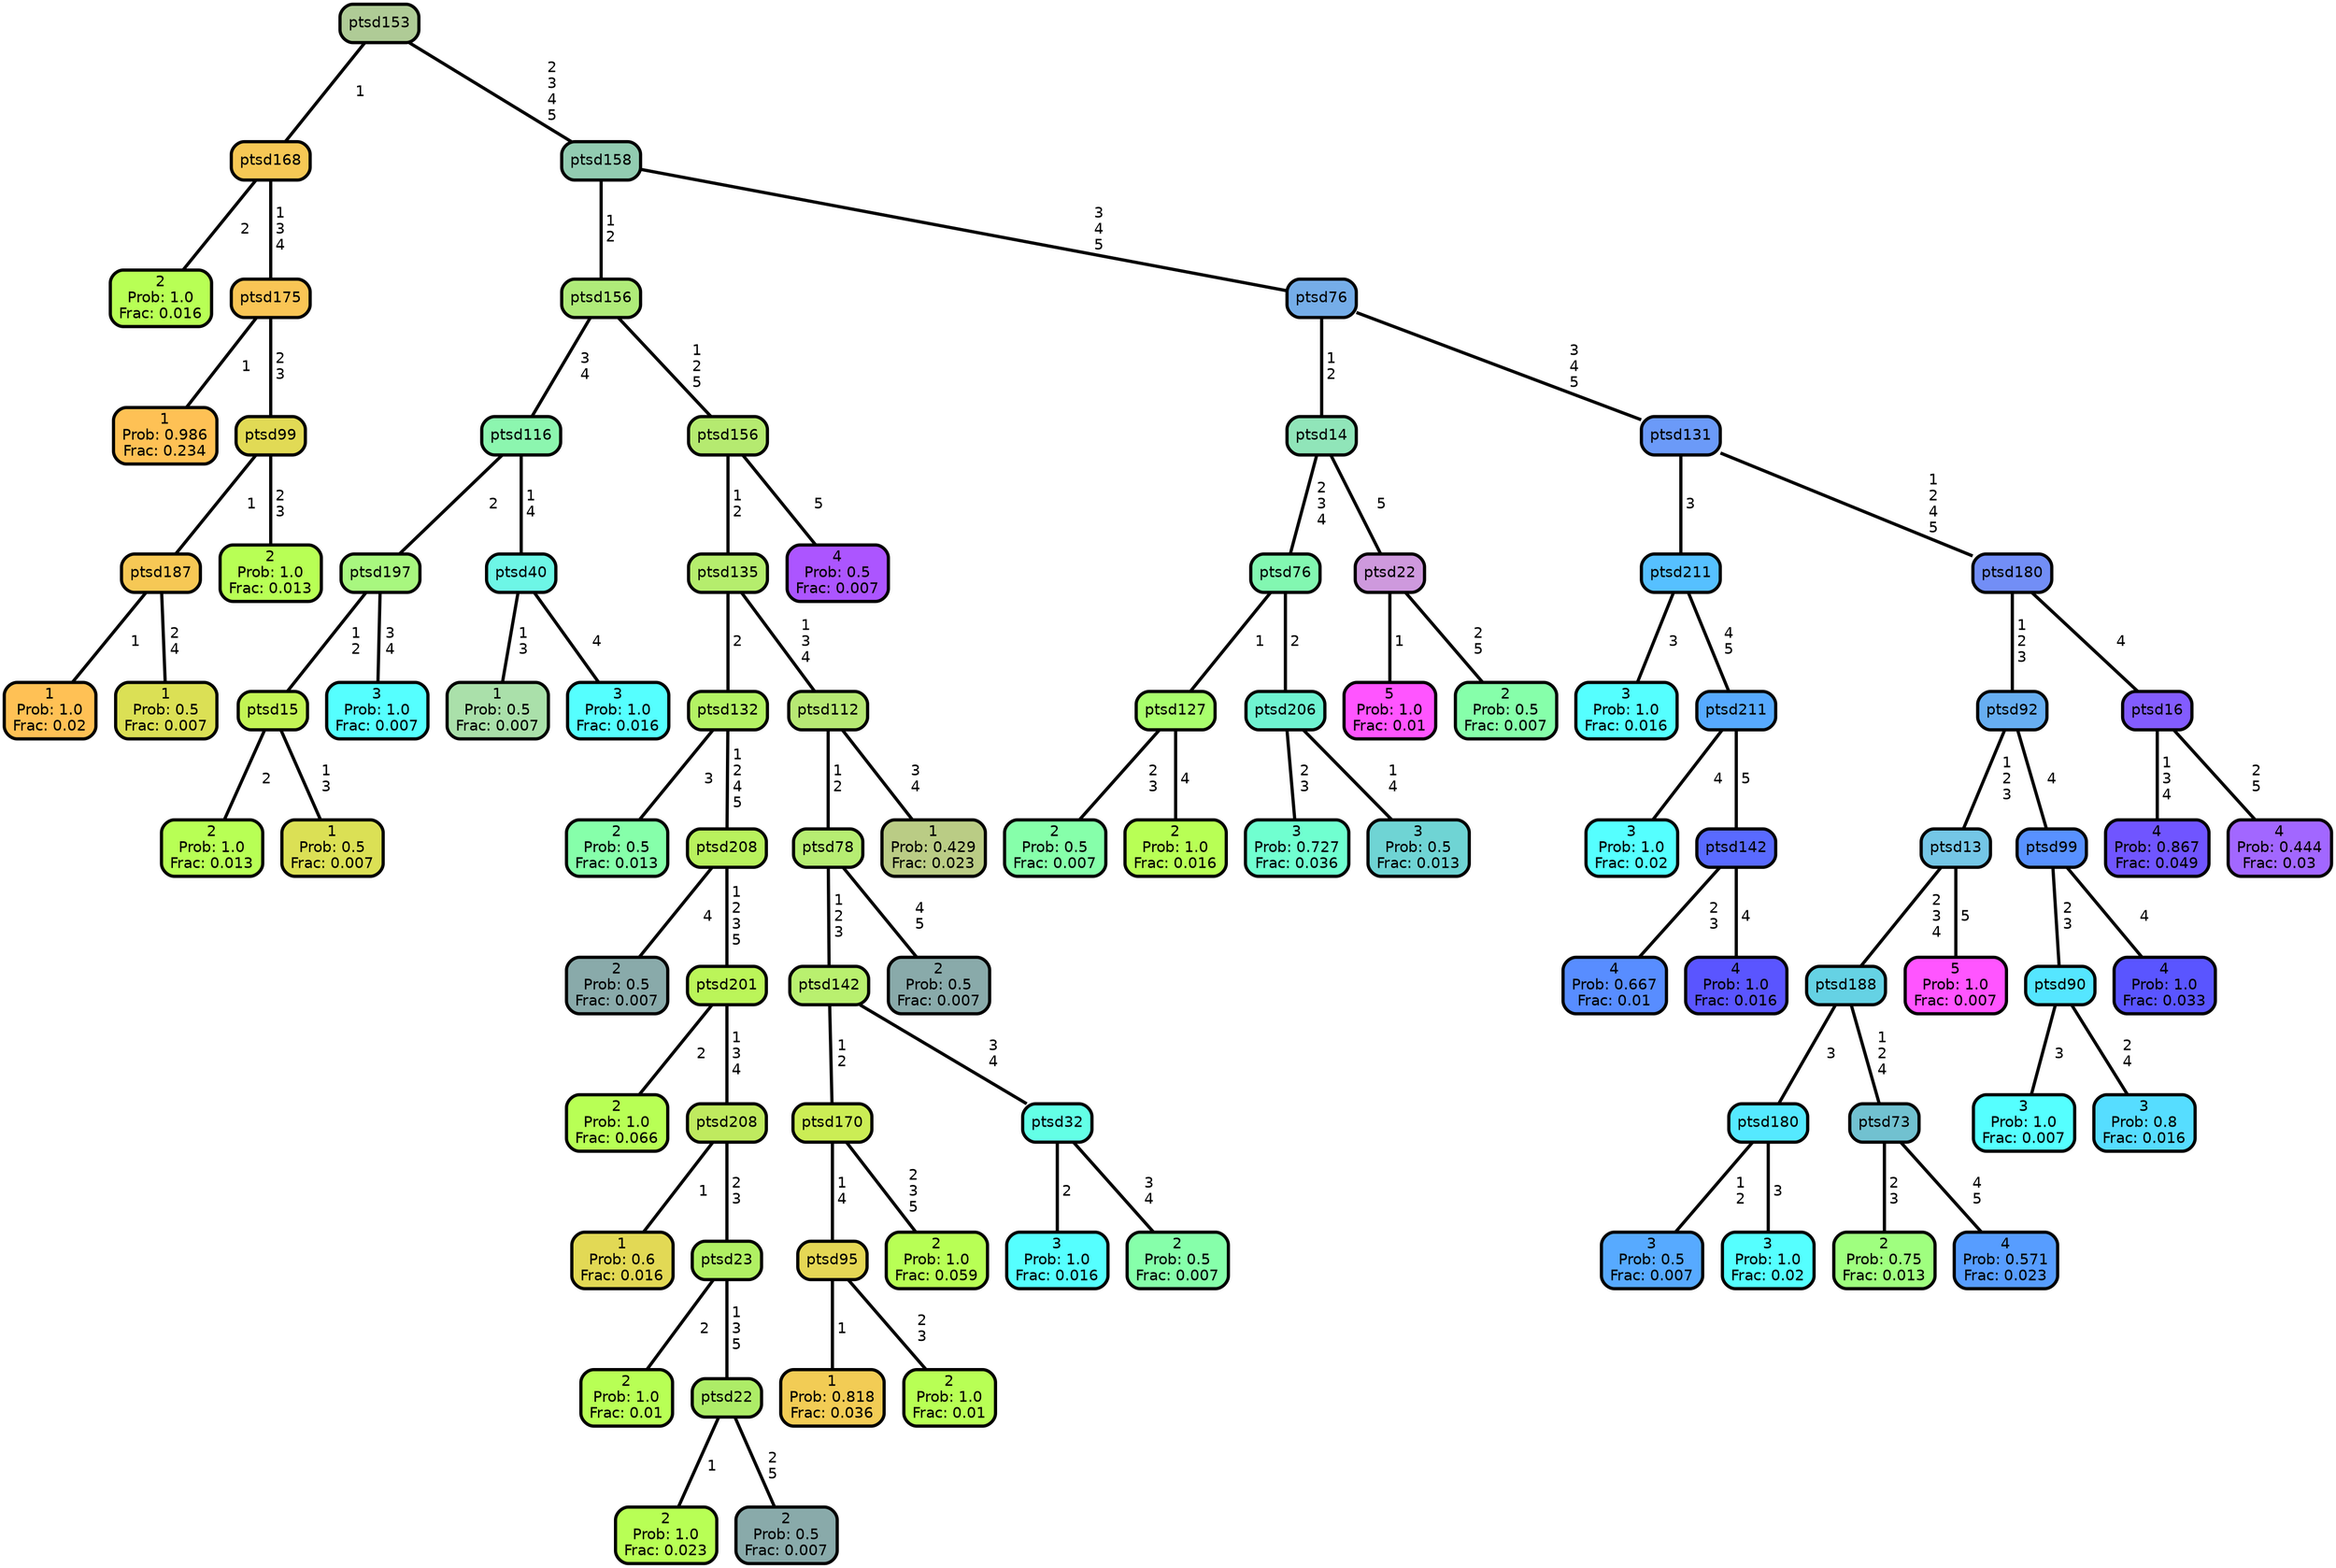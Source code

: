 graph Tree {
node [shape=box, style="filled, rounded",color="black",penwidth="3",fontcolor="black",                 fontname=helvetica] ;
graph [ranksep="0 equally", splines=straight,                 bgcolor=transparent, dpi=200] ;
edge [fontname=helvetica, color=black] ;
0 [label="2
Prob: 1.0
Frac: 0.016", fillcolor="#b8ff55"] ;
1 [label="ptsd168", fillcolor="#f6c855"] ;
2 [label="1
Prob: 0.986
Frac: 0.234", fillcolor="#fec155"] ;
3 [label="ptsd175", fillcolor="#f9c555"] ;
4 [label="1
Prob: 1.0
Frac: 0.02", fillcolor="#ffc155"] ;
5 [label="ptsd187", fillcolor="#f6c855"] ;
6 [label="1
Prob: 0.5
Frac: 0.007", fillcolor="#dbe055"] ;
7 [label="ptsd99", fillcolor="#e1da55"] ;
8 [label="2
Prob: 1.0
Frac: 0.013", fillcolor="#b8ff55"] ;
9 [label="ptsd153", fillcolor="#afcb96"] ;
10 [label="2
Prob: 1.0
Frac: 0.013", fillcolor="#b8ff55"] ;
11 [label="ptsd15", fillcolor="#c3f455"] ;
12 [label="1
Prob: 0.5
Frac: 0.007", fillcolor="#dbe055"] ;
13 [label="ptsd197", fillcolor="#a8f77f"] ;
14 [label="3
Prob: 1.0
Frac: 0.007", fillcolor="#55ffff"] ;
15 [label="ptsd116", fillcolor="#8cf6af"] ;
16 [label="1
Prob: 0.5
Frac: 0.007", fillcolor="#aae0aa"] ;
17 [label="ptsd40", fillcolor="#6df6e6"] ;
18 [label="3
Prob: 1.0
Frac: 0.016", fillcolor="#55ffff"] ;
19 [label="ptsd156", fillcolor="#afeb79"] ;
20 [label="2
Prob: 0.5
Frac: 0.013", fillcolor="#86ffaa"] ;
21 [label="ptsd132", fillcolor="#b3f264"] ;
22 [label="2
Prob: 0.5
Frac: 0.007", fillcolor="#89aaaa"] ;
23 [label="ptsd208", fillcolor="#b8f15d"] ;
24 [label="2
Prob: 1.0
Frac: 0.066", fillcolor="#b8ff55"] ;
25 [label="ptsd201", fillcolor="#bbf559"] ;
26 [label="1
Prob: 0.6
Frac: 0.016", fillcolor="#e2d955"] ;
27 [label="ptsd208", fillcolor="#bfea5f"] ;
28 [label="2
Prob: 1.0
Frac: 0.01", fillcolor="#b8ff55"] ;
29 [label="ptsd23", fillcolor="#b0f063"] ;
30 [label="2
Prob: 1.0
Frac: 0.023", fillcolor="#b8ff55"] ;
31 [label="ptsd22", fillcolor="#adec67"] ;
32 [label="2
Prob: 0.5
Frac: 0.007", fillcolor="#89aaaa"] ;
33 [label="ptsd135", fillcolor="#b5ed6d"] ;
34 [label="1
Prob: 0.818
Frac: 0.036", fillcolor="#f2cc55"] ;
35 [label="ptsd95", fillcolor="#e5d755"] ;
36 [label="2
Prob: 1.0
Frac: 0.01", fillcolor="#b8ff55"] ;
37 [label="ptsd170", fillcolor="#cbed55"] ;
38 [label="2
Prob: 1.0
Frac: 0.059", fillcolor="#b8ff55"] ;
39 [label="ptsd142", fillcolor="#b9f06f"] ;
40 [label="3
Prob: 1.0
Frac: 0.016", fillcolor="#55ffff"] ;
41 [label="ptsd32", fillcolor="#63ffe6"] ;
42 [label="2
Prob: 0.5
Frac: 0.007", fillcolor="#86ffaa"] ;
43 [label="ptsd78", fillcolor="#b6ed72"] ;
44 [label="2
Prob: 0.5
Frac: 0.007", fillcolor="#89aaaa"] ;
45 [label="ptsd112", fillcolor="#b7e874"] ;
46 [label="1
Prob: 0.429
Frac: 0.023", fillcolor="#bacc85"] ;
47 [label="ptsd156", fillcolor="#b5ea70"] ;
48 [label="4
Prob: 0.5
Frac: 0.007", fillcolor="#ac55ff"] ;
49 [label="ptsd158", fillcolor="#92ccb1"] ;
50 [label="2
Prob: 0.5
Frac: 0.007", fillcolor="#86ffaa"] ;
51 [label="ptsd127", fillcolor="#a9ff6d"] ;
52 [label="2
Prob: 1.0
Frac: 0.016", fillcolor="#b8ff55"] ;
53 [label="ptsd76", fillcolor="#82f7b1"] ;
54 [label="3
Prob: 0.727
Frac: 0.036", fillcolor="#70ffd0"] ;
55 [label="ptsd206", fillcolor="#6ff3d1"] ;
56 [label="3
Prob: 0.5
Frac: 0.013", fillcolor="#6fd4d4"] ;
57 [label="ptsd14", fillcolor="#90e5b9"] ;
58 [label="5
Prob: 1.0
Frac: 0.01", fillcolor="#ff55ff"] ;
59 [label="ptsd22", fillcolor="#ce99dd"] ;
60 [label="2
Prob: 0.5
Frac: 0.007", fillcolor="#86ffaa"] ;
61 [label="ptsd76", fillcolor="#75ade8"] ;
62 [label="3
Prob: 1.0
Frac: 0.016", fillcolor="#55ffff"] ;
63 [label="ptsd211", fillcolor="#56c0ff"] ;
64 [label="3
Prob: 1.0
Frac: 0.02", fillcolor="#55ffff"] ;
65 [label="ptsd211", fillcolor="#57aaff"] ;
66 [label="4
Prob: 0.667
Frac: 0.01", fillcolor="#588dff"] ;
67 [label="ptsd142", fillcolor="#596aff"] ;
68 [label="4
Prob: 1.0
Frac: 0.016", fillcolor="#5a55ff"] ;
69 [label="ptsd131", fillcolor="#6b9af8"] ;
70 [label="3
Prob: 0.5
Frac: 0.007", fillcolor="#57aaff"] ;
71 [label="ptsd180", fillcolor="#55e9ff"] ;
72 [label="3
Prob: 1.0
Frac: 0.02", fillcolor="#55ffff"] ;
73 [label="ptsd188", fillcolor="#65d2e4"] ;
74 [label="2
Prob: 0.75
Frac: 0.013", fillcolor="#9fff7f"] ;
75 [label="ptsd73", fillcolor="#71c1d0"] ;
76 [label="4
Prob: 0.571
Frac: 0.023", fillcolor="#579dff"] ;
77 [label="ptsd13", fillcolor="#74c6e6"] ;
78 [label="5
Prob: 1.0
Frac: 0.007", fillcolor="#ff55ff"] ;
79 [label="ptsd92", fillcolor="#67aef1"] ;
80 [label="3
Prob: 1.0
Frac: 0.007", fillcolor="#55ffff"] ;
81 [label="ptsd90", fillcolor="#55e6ff"] ;
82 [label="3
Prob: 0.8
Frac: 0.016", fillcolor="#56ddff"] ;
83 [label="ptsd99", fillcolor="#5891ff"] ;
84 [label="4
Prob: 1.0
Frac: 0.033", fillcolor="#5a55ff"] ;
85 [label="ptsd180", fillcolor="#728ef6"] ;
86 [label="4
Prob: 0.867
Frac: 0.049", fillcolor="#7055ff"] ;
87 [label="ptsd16", fillcolor="#835cff"] ;
88 [label="4
Prob: 0.444
Frac: 0.03", fillcolor="#a267ff"] ;
1 -- 0 [label=" 2",penwidth=3] ;
1 -- 3 [label=" 1\n 3\n 4",penwidth=3] ;
3 -- 2 [label=" 1",penwidth=3] ;
3 -- 7 [label=" 2\n 3",penwidth=3] ;
5 -- 4 [label=" 1",penwidth=3] ;
5 -- 6 [label=" 2\n 4",penwidth=3] ;
7 -- 5 [label=" 1",penwidth=3] ;
7 -- 8 [label=" 2\n 3",penwidth=3] ;
9 -- 1 [label=" 1",penwidth=3] ;
9 -- 49 [label=" 2\n 3\n 4\n 5",penwidth=3] ;
11 -- 10 [label=" 2",penwidth=3] ;
11 -- 12 [label=" 1\n 3",penwidth=3] ;
13 -- 11 [label=" 1\n 2",penwidth=3] ;
13 -- 14 [label=" 3\n 4",penwidth=3] ;
15 -- 13 [label=" 2",penwidth=3] ;
15 -- 17 [label=" 1\n 4",penwidth=3] ;
17 -- 16 [label=" 1\n 3",penwidth=3] ;
17 -- 18 [label=" 4",penwidth=3] ;
19 -- 15 [label=" 3\n 4",penwidth=3] ;
19 -- 47 [label=" 1\n 2\n 5",penwidth=3] ;
21 -- 20 [label=" 3",penwidth=3] ;
21 -- 23 [label=" 1\n 2\n 4\n 5",penwidth=3] ;
23 -- 22 [label=" 4",penwidth=3] ;
23 -- 25 [label=" 1\n 2\n 3\n 5",penwidth=3] ;
25 -- 24 [label=" 2",penwidth=3] ;
25 -- 27 [label=" 1\n 3\n 4",penwidth=3] ;
27 -- 26 [label=" 1",penwidth=3] ;
27 -- 29 [label=" 2\n 3",penwidth=3] ;
29 -- 28 [label=" 2",penwidth=3] ;
29 -- 31 [label=" 1\n 3\n 5",penwidth=3] ;
31 -- 30 [label=" 1",penwidth=3] ;
31 -- 32 [label=" 2\n 5",penwidth=3] ;
33 -- 21 [label=" 2",penwidth=3] ;
33 -- 45 [label=" 1\n 3\n 4",penwidth=3] ;
35 -- 34 [label=" 1",penwidth=3] ;
35 -- 36 [label=" 2\n 3",penwidth=3] ;
37 -- 35 [label=" 1\n 4",penwidth=3] ;
37 -- 38 [label=" 2\n 3\n 5",penwidth=3] ;
39 -- 37 [label=" 1\n 2",penwidth=3] ;
39 -- 41 [label=" 3\n 4",penwidth=3] ;
41 -- 40 [label=" 2",penwidth=3] ;
41 -- 42 [label=" 3\n 4",penwidth=3] ;
43 -- 39 [label=" 1\n 2\n 3",penwidth=3] ;
43 -- 44 [label=" 4\n 5",penwidth=3] ;
45 -- 43 [label=" 1\n 2",penwidth=3] ;
45 -- 46 [label=" 3\n 4",penwidth=3] ;
47 -- 33 [label=" 1\n 2",penwidth=3] ;
47 -- 48 [label=" 5",penwidth=3] ;
49 -- 19 [label=" 1\n 2",penwidth=3] ;
49 -- 61 [label=" 3\n 4\n 5",penwidth=3] ;
51 -- 50 [label=" 2\n 3",penwidth=3] ;
51 -- 52 [label=" 4",penwidth=3] ;
53 -- 51 [label=" 1",penwidth=3] ;
53 -- 55 [label=" 2",penwidth=3] ;
55 -- 54 [label=" 2\n 3",penwidth=3] ;
55 -- 56 [label=" 1\n 4",penwidth=3] ;
57 -- 53 [label=" 2\n 3\n 4",penwidth=3] ;
57 -- 59 [label=" 5",penwidth=3] ;
59 -- 58 [label=" 1",penwidth=3] ;
59 -- 60 [label=" 2\n 5",penwidth=3] ;
61 -- 57 [label=" 1\n 2",penwidth=3] ;
61 -- 69 [label=" 3\n 4\n 5",penwidth=3] ;
63 -- 62 [label=" 3",penwidth=3] ;
63 -- 65 [label=" 4\n 5",penwidth=3] ;
65 -- 64 [label=" 4",penwidth=3] ;
65 -- 67 [label=" 5",penwidth=3] ;
67 -- 66 [label=" 2\n 3",penwidth=3] ;
67 -- 68 [label=" 4",penwidth=3] ;
69 -- 63 [label=" 3",penwidth=3] ;
69 -- 85 [label=" 1\n 2\n 4\n 5",penwidth=3] ;
71 -- 70 [label=" 1\n 2",penwidth=3] ;
71 -- 72 [label=" 3",penwidth=3] ;
73 -- 71 [label=" 3",penwidth=3] ;
73 -- 75 [label=" 1\n 2\n 4",penwidth=3] ;
75 -- 74 [label=" 2\n 3",penwidth=3] ;
75 -- 76 [label=" 4\n 5",penwidth=3] ;
77 -- 73 [label=" 2\n 3\n 4",penwidth=3] ;
77 -- 78 [label=" 5",penwidth=3] ;
79 -- 77 [label=" 1\n 2\n 3",penwidth=3] ;
79 -- 83 [label=" 4",penwidth=3] ;
81 -- 80 [label=" 3",penwidth=3] ;
81 -- 82 [label=" 2\n 4",penwidth=3] ;
83 -- 81 [label=" 2\n 3",penwidth=3] ;
83 -- 84 [label=" 4",penwidth=3] ;
85 -- 79 [label=" 1\n 2\n 3",penwidth=3] ;
85 -- 87 [label=" 4",penwidth=3] ;
87 -- 86 [label=" 1\n 3\n 4",penwidth=3] ;
87 -- 88 [label=" 2\n 5",penwidth=3] ;
{rank = same;}}